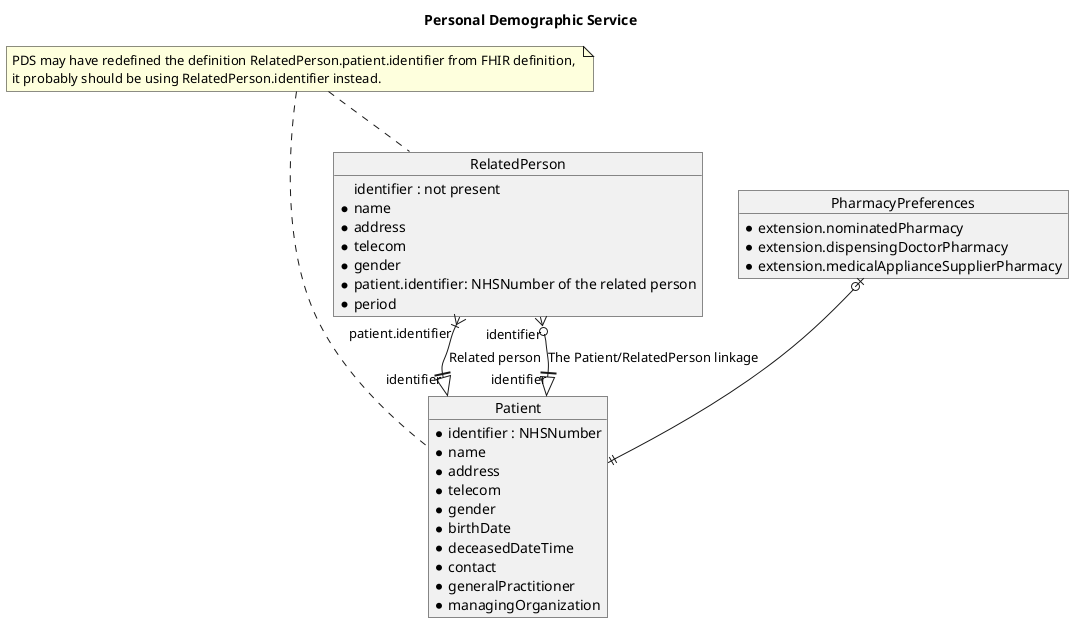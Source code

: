 @startuml


title Personal Demographic Service

object Patient {
  * identifier : NHSNumber
  * name
  * address
  * telecom
  * gender
  * birthDate
  * deceasedDateTime
  * contact
  * generalPractitioner
  * managingOrganization
}

object RelatedPerson {
  identifier : not present
  * name
  * address
  * telecom
  * gender
  * patient.identifier: NHSNumber of the related person
  * period
}

object PharmacyPreferences {
  * extension.nominatedPharmacy
  * extension.dispensingDoctorPharmacy
  * extension.medicalApplianceSupplierPharmacy
}

RelatedPerson "patient.identifier" }|--||> "identifier" Patient : Related person
RelatedPerson "identifier" }o--||> "identifier" Patient: The Patient/RelatedPerson linkage
PharmacyPreferences |o--|| Patient

note "PDS may have redefined the definition RelatedPerson.patient.identifier from FHIR definition, \nit probably should be using RelatedPerson.identifier instead." as PDS

PDS .. RelatedPerson
PDS .. Patient

@enduml
